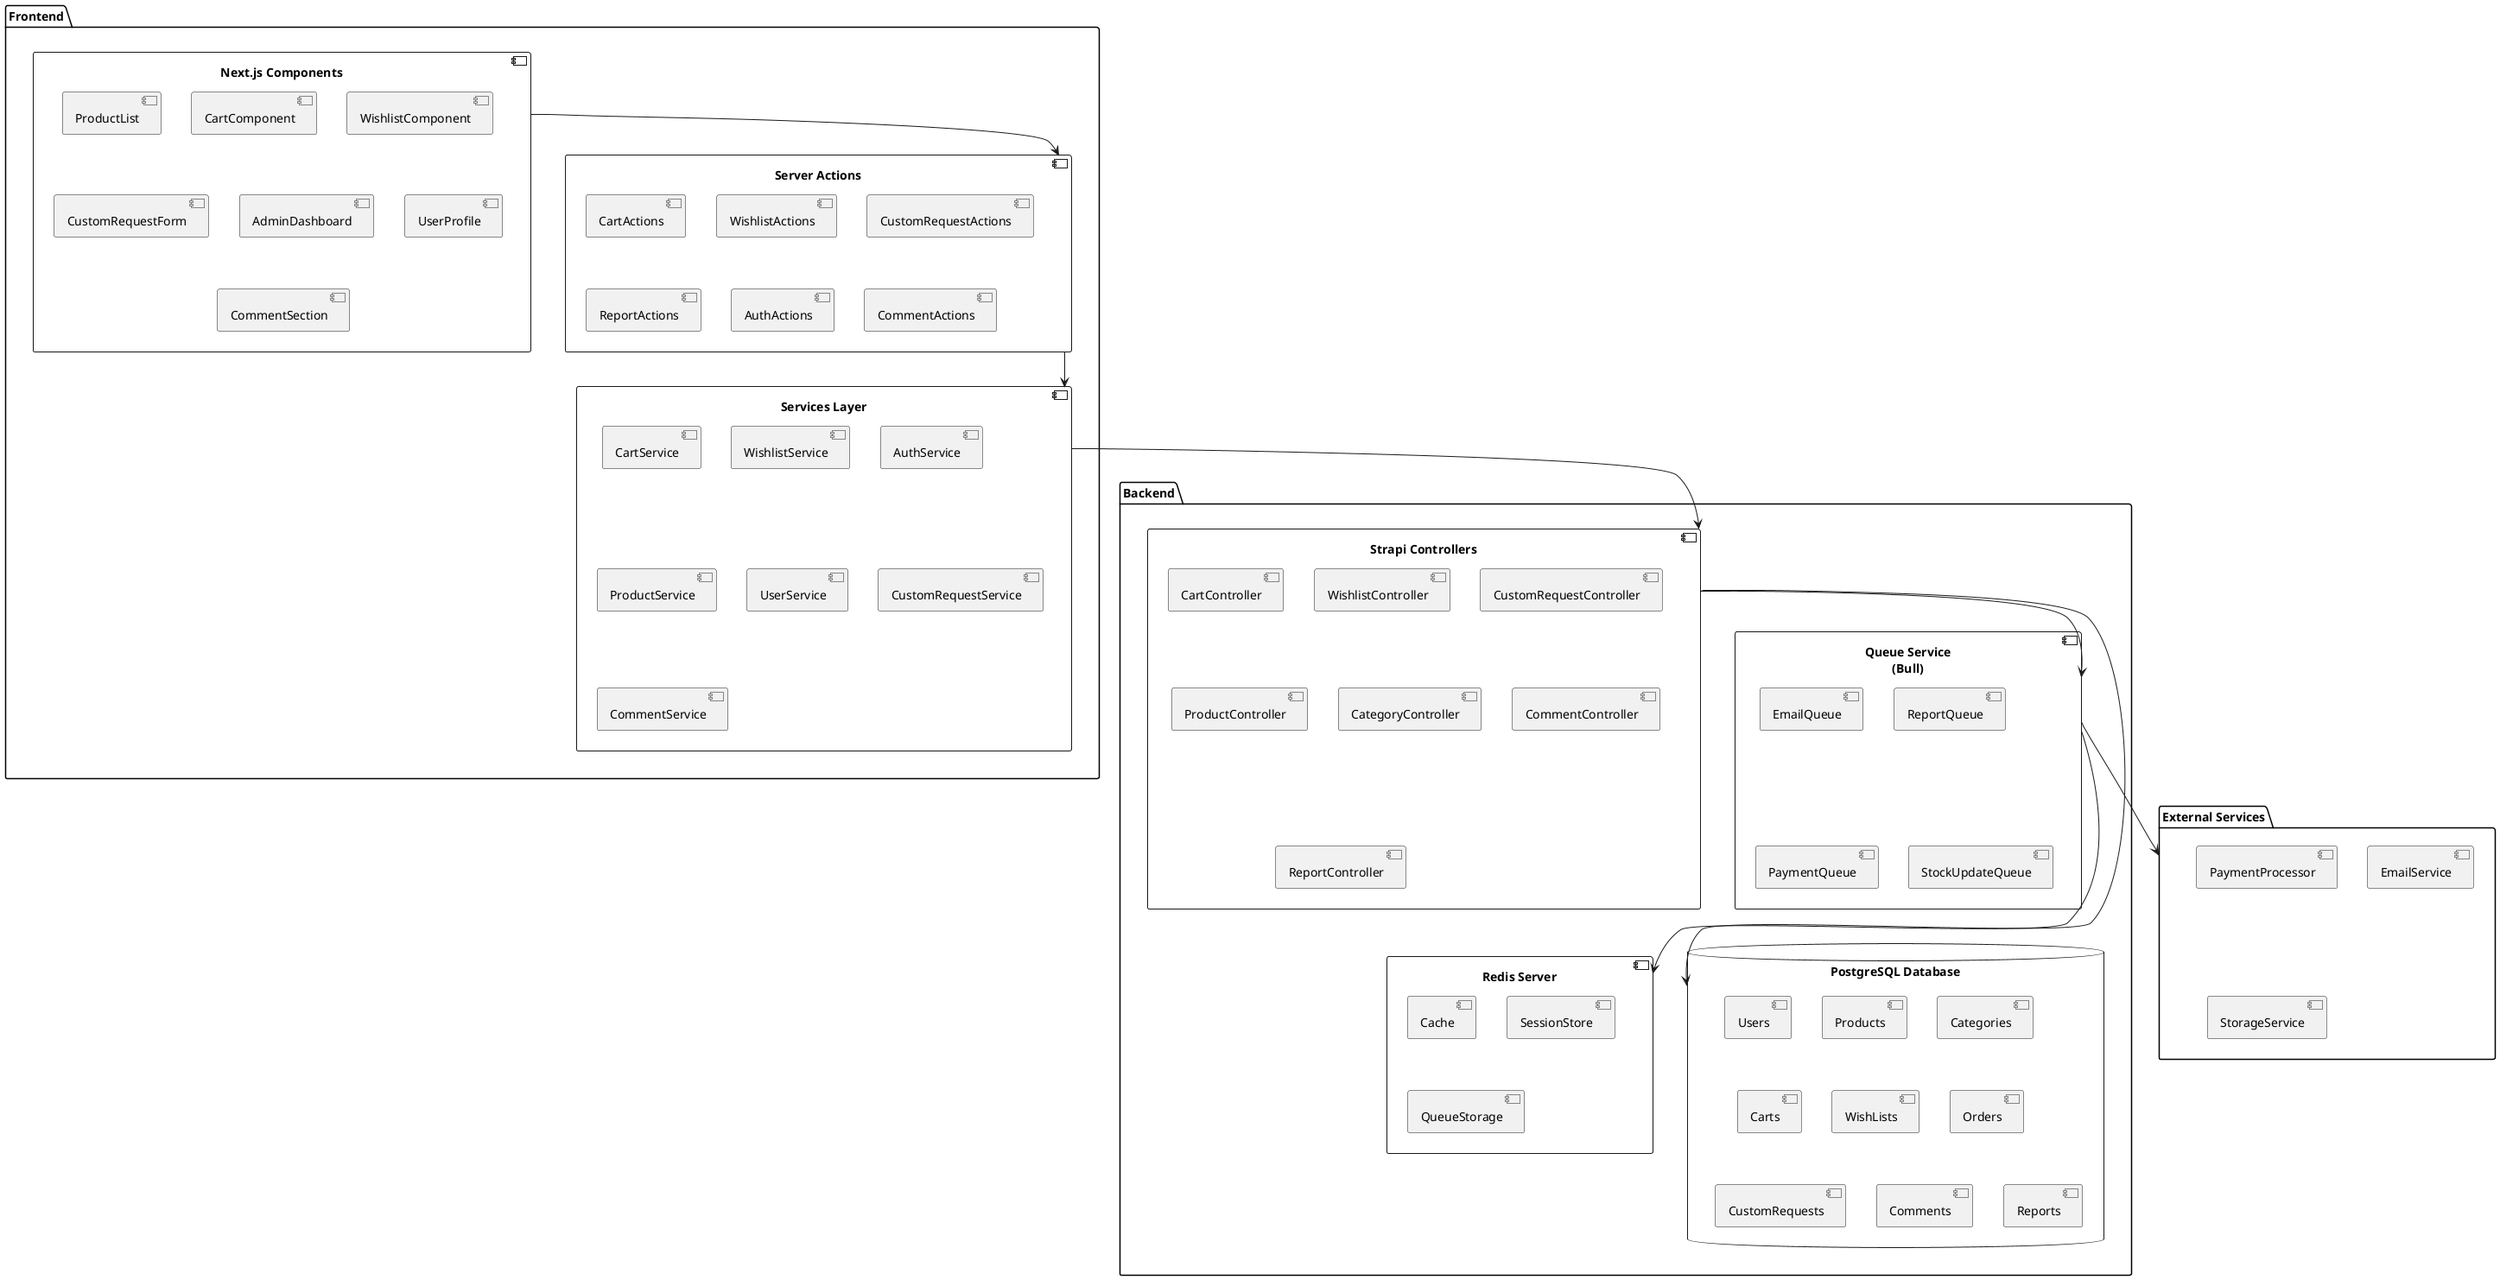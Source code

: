 @startuml
package "Frontend" {
    component "Next.js Components" {
        [ProductList]
        [CartComponent]
        [WishlistComponent]
        [CustomRequestForm]
        [AdminDashboard]
        [UserProfile]
        [CommentSection]
    }
    
    component "Server Actions" {
        [CartActions]
        [WishlistActions]
        [CustomRequestActions]
        [ReportActions]
        [AuthActions]
        [CommentActions]
    }
    
    component "Services Layer" {
        [CartService]
        [WishlistService]
        [AuthService]
        [ProductService]
        [UserService]
        [CustomRequestService]
        [CommentService]
    }
}

package "Backend" {
    component "Strapi Controllers" {
        [CartController]
        [WishlistController]
        [CustomRequestController]
        [ProductController]
        [CategoryController]
        [CommentController]
        [ReportController]
    }
    
    component "Queue Service\n(Bull)" {
        [EmailQueue]
        [ReportQueue]
        [PaymentQueue]
        [StockUpdateQueue]
    }
    
    component "Redis Server" {
        [Cache]
        [SessionStore]
        [QueueStorage]
    }
    
    database "PostgreSQL Database" {
        [Users]
        [Products]
        [Categories]
        [Carts]
        [WishLists]
        [Orders]
        [CustomRequests]
        [Comments]
        [Reports]
    }
}

package "External Services" {
    [PaymentProcessor]
    [EmailService]
    [StorageService]
}

' Relaciones
[Next.js Components] --> [Server Actions]
[Server Actions] --> [Services Layer]
[Services Layer] --> [Strapi Controllers]
[Strapi Controllers] --> [PostgreSQL Database]
[Queue Service\n(Bull)] --> [Redis Server]
[Strapi Controllers] --> [Queue Service\n(Bull)]
[Queue Service\n(Bull)] --> [External Services]